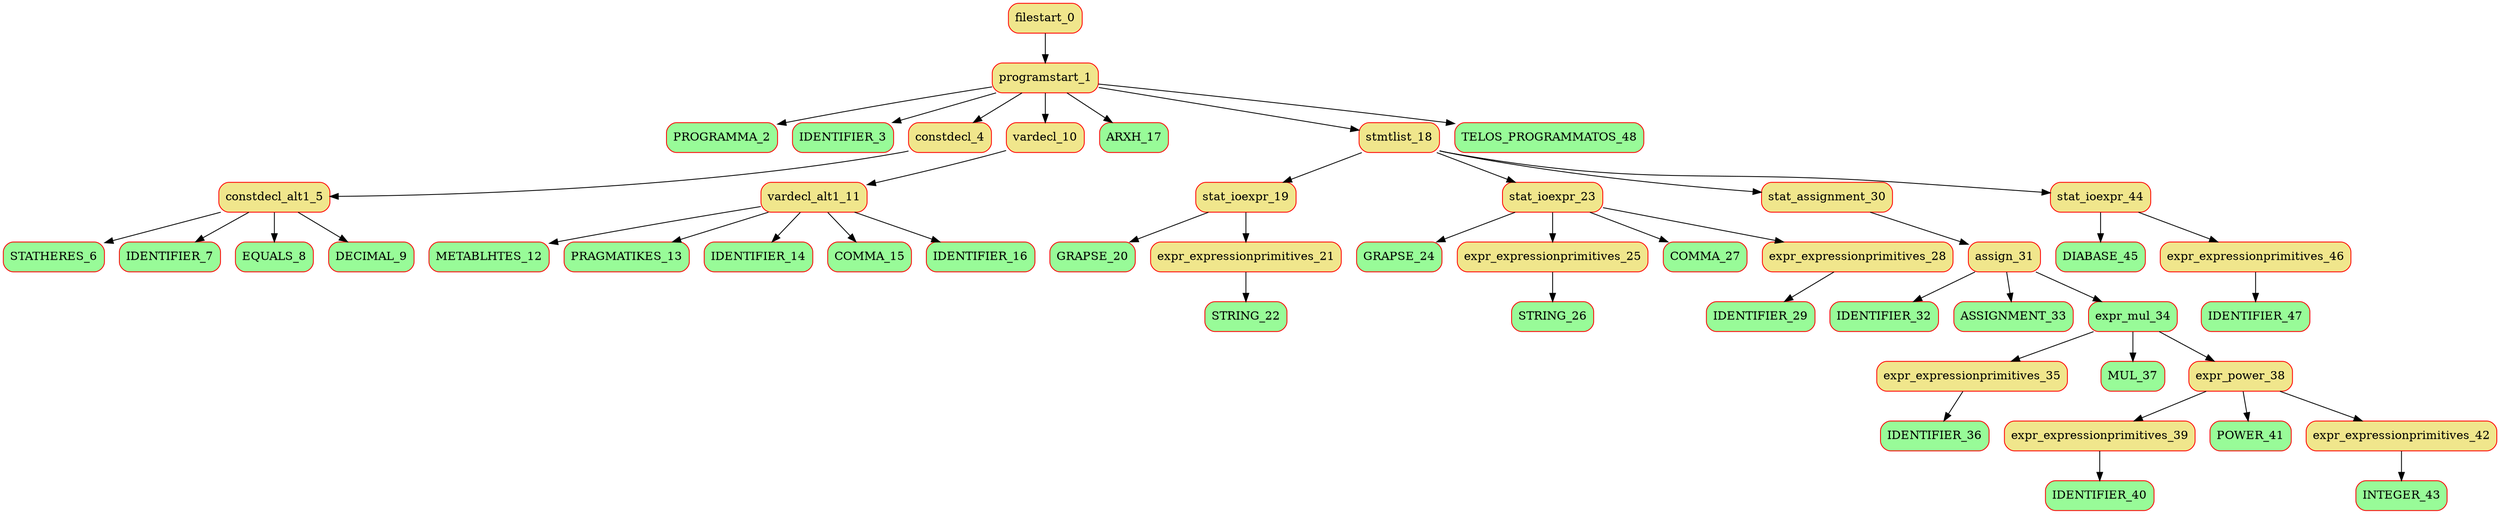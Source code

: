 digraph G {
node [shape=box, style="rounded,filled", color=red, fillcolor=khaki];
"filestart_0" -> "programstart_1";
node [fillcolor=palegreen];
"programstart_1" -> "PROGRAMMA_2";
node [fillcolor=palegreen];
"programstart_1" -> "IDENTIFIER_3";
node [shape=box, style="rounded,filled", color=red, fillcolor=khaki];
"programstart_1" -> "constdecl_4";
node [shape=box, style="rounded,filled", color=red, fillcolor=khaki];
"constdecl_4" -> "constdecl_alt1_5";
node [fillcolor=palegreen];
"constdecl_alt1_5" -> "STATHERES_6";
node [fillcolor=palegreen];
"constdecl_alt1_5" -> "IDENTIFIER_7";
node [fillcolor=palegreen];
"constdecl_alt1_5" -> "EQUALS_8";
node [fillcolor=palegreen];
"constdecl_alt1_5" -> "DECIMAL_9";
node [shape=box, style="rounded,filled", color=red, fillcolor=khaki];
"programstart_1" -> "vardecl_10";
node [shape=box, style="rounded,filled", color=red, fillcolor=khaki];
"vardecl_10" -> "vardecl_alt1_11";
node [fillcolor=palegreen];
"vardecl_alt1_11" -> "METABLHTES_12";
node [fillcolor=palegreen];
"vardecl_alt1_11" -> "PRAGMATIKES_13";
node [fillcolor=palegreen];
"vardecl_alt1_11" -> "IDENTIFIER_14";
node [fillcolor=palegreen];
"vardecl_alt1_11" -> "COMMA_15";
node [fillcolor=palegreen];
"vardecl_alt1_11" -> "IDENTIFIER_16";
node [fillcolor=palegreen];
"programstart_1" -> "ARXH_17";
node [shape=box, style="rounded,filled", color=red, fillcolor=khaki];
"programstart_1" -> "stmtlist_18";
node [shape=box, style="rounded,filled", color=red, fillcolor=khaki];
"stmtlist_18" -> "stat_ioexpr_19";
node [fillcolor=palegreen];
"stat_ioexpr_19" -> "GRAPSE_20";
node [shape=box, style="rounded,filled", color=red, fillcolor=khaki];
"stat_ioexpr_19" -> "expr_expressionprimitives_21";
node [fillcolor=palegreen];
"expr_expressionprimitives_21" -> "STRING_22";
node [shape=box, style="rounded,filled", color=red, fillcolor=khaki];
"stmtlist_18" -> "stat_ioexpr_23";
node [fillcolor=palegreen];
"stat_ioexpr_23" -> "GRAPSE_24";
node [shape=box, style="rounded,filled", color=red, fillcolor=khaki];
"stat_ioexpr_23" -> "expr_expressionprimitives_25";
node [fillcolor=palegreen];
"expr_expressionprimitives_25" -> "STRING_26";
node [fillcolor=palegreen];
"stat_ioexpr_23" -> "COMMA_27";
node [shape=box, style="rounded,filled", color=red, fillcolor=khaki];
"stat_ioexpr_23" -> "expr_expressionprimitives_28";
node [fillcolor=palegreen];
"expr_expressionprimitives_28" -> "IDENTIFIER_29";
node [shape=box, style="rounded,filled", color=red, fillcolor=khaki];
"stmtlist_18" -> "stat_assignment_30";
node [shape=box, style="rounded,filled", color=red, fillcolor=khaki];
"stat_assignment_30" -> "assign_31";
node [fillcolor=palegreen];
"assign_31" -> "IDENTIFIER_32";
node [fillcolor=palegreen];
"assign_31" -> "ASSIGNMENT_33";
"assign_31" -> "expr_mul_34";
node [shape=box, style="rounded,filled", color=red, fillcolor=khaki];
"expr_mul_34" -> "expr_expressionprimitives_35";
node [fillcolor=palegreen];
"expr_expressionprimitives_35" -> "IDENTIFIER_36";
node [fillcolor=palegreen];
"expr_mul_34" -> "MUL_37";
node [shape=box, style="rounded,filled", color=red, fillcolor=khaki];
"expr_mul_34" -> "expr_power_38";
node [shape=box, style="rounded,filled", color=red, fillcolor=khaki];
"expr_power_38" -> "expr_expressionprimitives_39";
node [fillcolor=palegreen];
"expr_expressionprimitives_39" -> "IDENTIFIER_40";
node [fillcolor=palegreen];
"expr_power_38" -> "POWER_41";
node [shape=box, style="rounded,filled", color=red, fillcolor=khaki];
"expr_power_38" -> "expr_expressionprimitives_42";
node [fillcolor=palegreen];
"expr_expressionprimitives_42" -> "INTEGER_43";
node [shape=box, style="rounded,filled", color=red, fillcolor=khaki];
"stmtlist_18" -> "stat_ioexpr_44";
node [fillcolor=palegreen];
"stat_ioexpr_44" -> "DIABASE_45";
node [shape=box, style="rounded,filled", color=red, fillcolor=khaki];
"stat_ioexpr_44" -> "expr_expressionprimitives_46";
node [fillcolor=palegreen];
"expr_expressionprimitives_46" -> "IDENTIFIER_47";
node [fillcolor=palegreen];
"programstart_1" -> "TELOS_PROGRAMMATOS_48";
}
